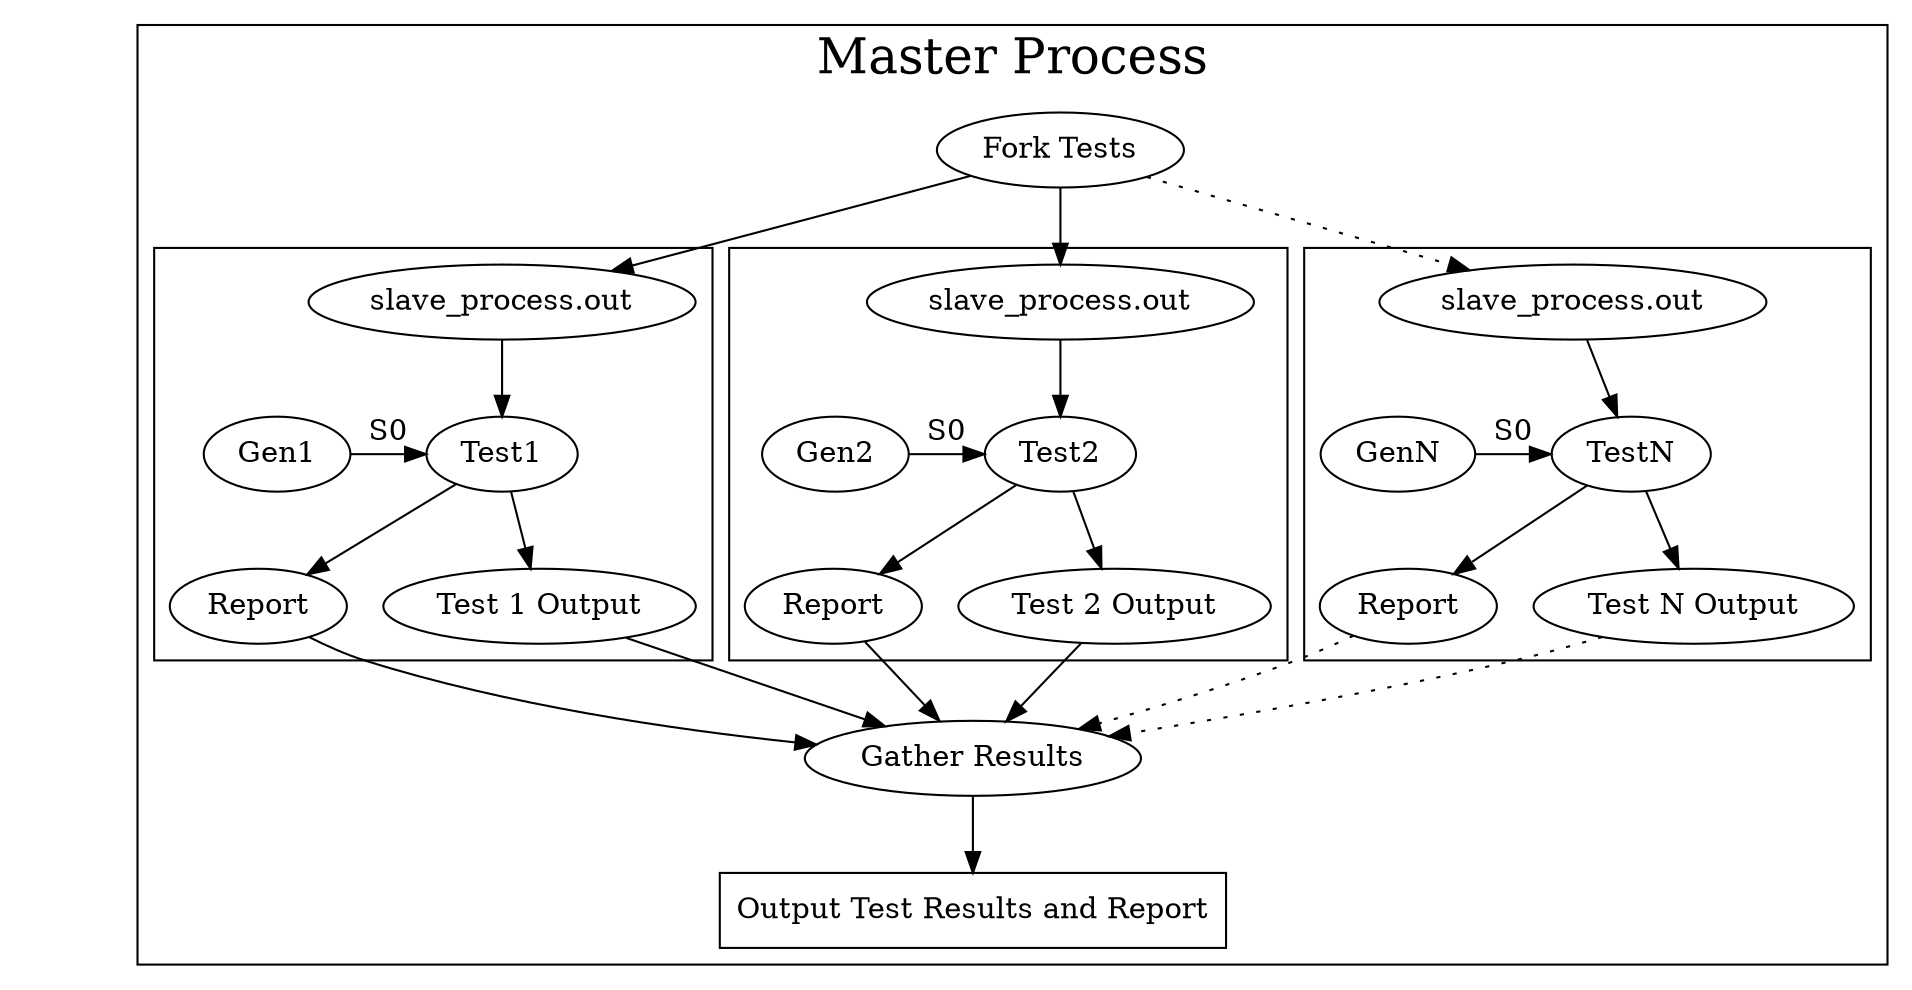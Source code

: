 digraph Testu1_serial {
  S0 [style = invis]

  subgraph cluster_test_master{
    fontsize = 24
    label = "Master Process"
    FinalOutput [ shape = box, label = "Output Test Results and Report" ]
    "Fork Tests"

    subgraph cluster_test_process1{
      fontsize = 24
      label = ""
      {rank = same; Gen1; Test1;}
      Slave1 [label = "slave_process.out"]
      Report1 [label = "Report"]
      Output1 [label = "Test 1 Output"]
      Gen1 [label = "Gen1"]
      Gen1 -> "Test1" [label = "S0"]
      Slave1 -> "Test1" -> Output1
      "Test1" -> Report1
    }
    subgraph cluster_test_process2{
      fontsize = 24
      label = ""
      {rank = same; Gen2; Test2;}
      Slave2 [label = "slave_process.out"]
      Report2 [label = "Report"]
      Output2 [label = "Test 2 Output"]
      Gen2 [label = "Gen2"]
      Gen2 -> "Test2" [label = "S0"]
      Slave2 -> "Test2" -> Output2
      "Test2" -> Report2
    }
    /*
    subgraph cluster_test_process3{
      fontsize = 24
      label = ""
      {rank = same; Gen3; Test3;}
      Slave3 [label = "slave_process.out"]
      Report3 [label = "Report"]
      Output3 [label = "Test 3 Output"]
      Gen3 [label = "Gen3"]
      Gen3 -> "Test3" [label = "S0"]
      Slave3 -> "Test3" -> Output3
      "Test3" -> Report3
    }
    subgraph cluster_test_process4{
      fontsize = 24
      label = ""
      {rank = same; Gen4; Test4;}
      Slave4 [label = "slave_process.out"]
      Report4 [label = "Report"]
      Output4 [label = "Test 4 Output"]
      Gen4 [label = "Gen4"]
      Gen4 -> "Test4" [label = "S0"]
      Slave4 -> "Test4" -> Output4
      "Test4" -> Report4
    }
    */
    subgraph cluster_test_processN{
      fontsize = 24
      label = ""
      {rank = same; GenN; TestN;}
      SlaveN [label = "slave_process.out"]
      ReportN [label = "Report"]
      OutputN [label = "Test N Output"]
      GenN [label = "GenN"]
      GenN -> "TestN" [label = "S0"]
      SlaveN -> "TestN" -> OutputN
      TestN -> ReportN
    }
    "Fork Tests" -> Slave1;
    "Fork Tests" -> Slave2;
    /*
    "Fork Tests" -> Slave3;
    "Fork Tests" -> Slave4;
    */
    "Fork Tests" -> SlaveN [style = dotted];
    Report1 -> "Gather Results"
    Report2 -> "Gather Results"
    /*
    Report3 -> "Gather Results"
    Report4 -> "Gather Results"
    */
    ReportN -> "Gather Results" [style = dotted]
    Output1 -> "Gather Results"
    Output2 -> "Gather Results"
    /*
    Output3 -> "Gather Results"
    Output4 -> "Gather Results"
    */
    OutputN -> "Gather Results" [style = dotted]
    "Gather Results" -> FinalOutput;

  }

  newrank=true;
  /*
  { rank = same; Slave1;Slave2;Slave3;Slave4;SlaveN; }
  { rank = same; Report1;Report2;Report3;Report4;ReportN; }
  { rank = same; Test1;Test2;Test3;Test4;TestN; }
  { rank = same; Test1;Test2;Test3;Test4;TestN; }
  */
  compound = true;
}
